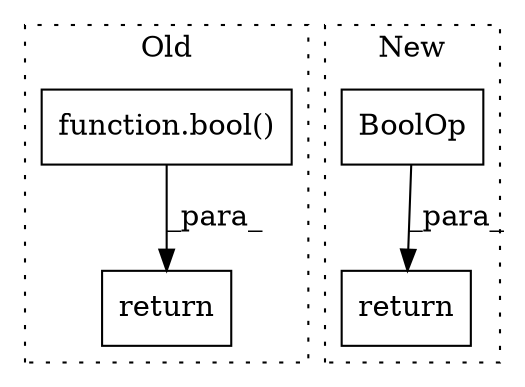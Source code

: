 digraph G {
subgraph cluster0 {
1 [label="function.bool()" a="75" s="3274,3309" l="5,1" shape="box"];
3 [label="return" a="93" s="3252" l="7" shape="box"];
label = "Old";
style="dotted";
}
subgraph cluster1 {
2 [label="return" a="93" s="3339" l="7" shape="box"];
4 [label="BoolOp" a="72" s="3346" l="26" shape="box"];
label = "New";
style="dotted";
}
1 -> 3 [label="_para_"];
4 -> 2 [label="_para_"];
}